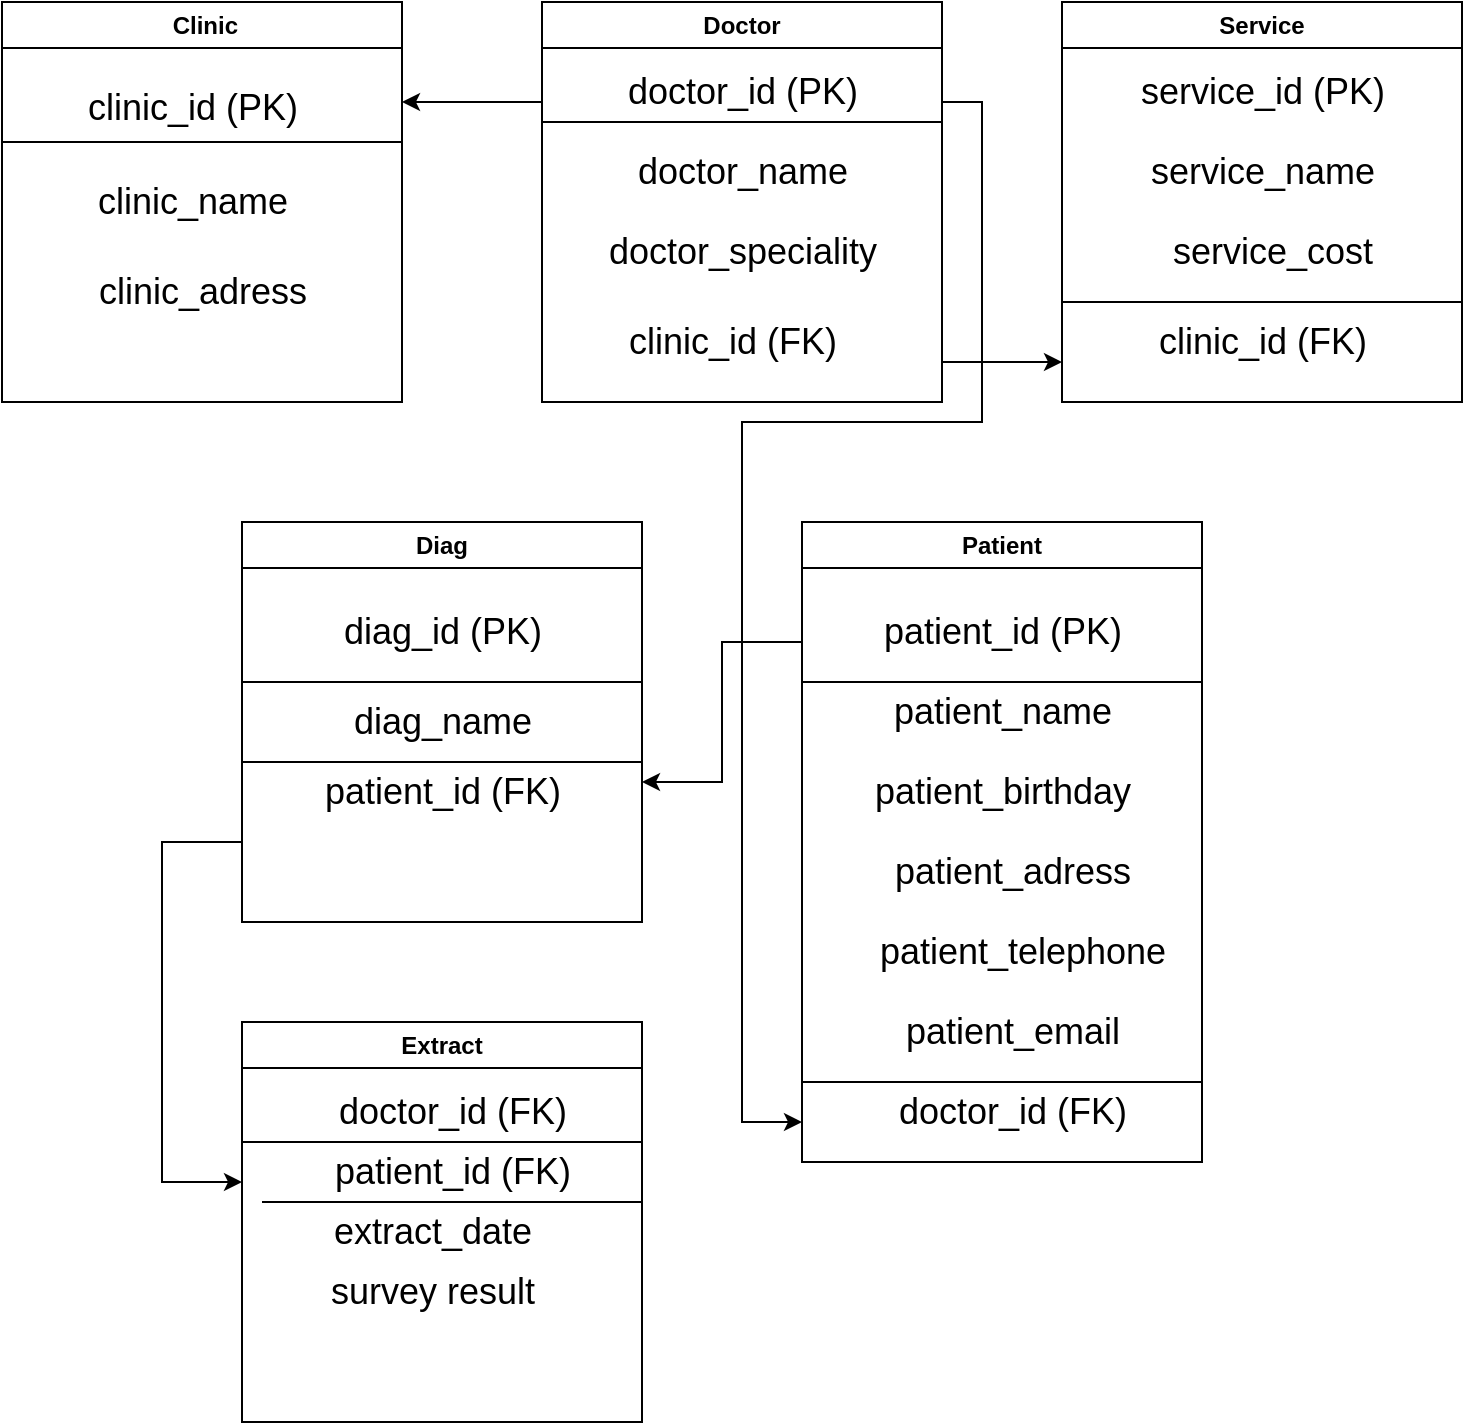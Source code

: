 <mxfile version="21.7.4" type="device">
  <diagram name="Страница — 1" id="A454X-WaJSM07bg0Bf_U">
    <mxGraphModel dx="930" dy="1477" grid="1" gridSize="10" guides="1" tooltips="1" connect="1" arrows="1" fold="1" page="1" pageScale="1" pageWidth="827" pageHeight="1169" math="0" shadow="0">
      <root>
        <mxCell id="0" />
        <mxCell id="1" parent="0" />
        <mxCell id="6aa5XyEvFgft2z7EMY22-1" value="&amp;nbsp;Clinic" style="swimlane;whiteSpace=wrap;html=1;" vertex="1" parent="1">
          <mxGeometry x="80" y="430" width="200" height="200" as="geometry" />
        </mxCell>
        <mxCell id="6aa5XyEvFgft2z7EMY22-4" value="&lt;font style=&quot;font-size: 18px;&quot;&gt;clinic_id (PK)&lt;/font&gt;" style="text;html=1;align=center;verticalAlign=middle;resizable=0;points=[];autosize=1;strokeColor=none;fillColor=none;" vertex="1" parent="6aa5XyEvFgft2z7EMY22-1">
          <mxGeometry x="30" y="38" width="130" height="30" as="geometry" />
        </mxCell>
        <mxCell id="6aa5XyEvFgft2z7EMY22-7" value="&lt;font style=&quot;font-size: 18px;&quot;&gt;clinic_name&lt;/font&gt;" style="text;html=1;align=center;verticalAlign=middle;resizable=0;points=[];autosize=1;strokeColor=none;fillColor=none;" vertex="1" parent="6aa5XyEvFgft2z7EMY22-1">
          <mxGeometry x="35" y="85" width="120" height="30" as="geometry" />
        </mxCell>
        <mxCell id="6aa5XyEvFgft2z7EMY22-8" value="&lt;font style=&quot;font-size: 18px;&quot;&gt;clinic_adress&lt;/font&gt;" style="text;html=1;align=center;verticalAlign=middle;resizable=0;points=[];autosize=1;strokeColor=none;fillColor=none;" vertex="1" parent="6aa5XyEvFgft2z7EMY22-1">
          <mxGeometry x="35" y="130" width="130" height="30" as="geometry" />
        </mxCell>
        <mxCell id="6aa5XyEvFgft2z7EMY22-2" value="Doctor" style="swimlane;whiteSpace=wrap;html=1;" vertex="1" parent="1">
          <mxGeometry x="350" y="430" width="200" height="200" as="geometry" />
        </mxCell>
        <mxCell id="6aa5XyEvFgft2z7EMY22-5" value="&lt;font style=&quot;font-size: 18px;&quot;&gt;clinic_id (FK)&lt;/font&gt;" style="text;html=1;align=center;verticalAlign=middle;resizable=0;points=[];autosize=1;strokeColor=none;fillColor=none;" vertex="1" parent="6aa5XyEvFgft2z7EMY22-2">
          <mxGeometry x="30" y="155" width="130" height="30" as="geometry" />
        </mxCell>
        <mxCell id="6aa5XyEvFgft2z7EMY22-9" value="&lt;font style=&quot;font-size: 18px;&quot;&gt;doctor_id (PK)&lt;/font&gt;" style="text;html=1;align=center;verticalAlign=middle;resizable=0;points=[];autosize=1;strokeColor=none;fillColor=none;" vertex="1" parent="6aa5XyEvFgft2z7EMY22-2">
          <mxGeometry x="30" y="30" width="140" height="30" as="geometry" />
        </mxCell>
        <mxCell id="6aa5XyEvFgft2z7EMY22-10" value="&lt;font style=&quot;font-size: 18px;&quot;&gt;doctor_name&lt;/font&gt;" style="text;html=1;align=center;verticalAlign=middle;resizable=0;points=[];autosize=1;strokeColor=none;fillColor=none;" vertex="1" parent="6aa5XyEvFgft2z7EMY22-2">
          <mxGeometry x="35" y="70" width="130" height="30" as="geometry" />
        </mxCell>
        <mxCell id="6aa5XyEvFgft2z7EMY22-11" value="&lt;font style=&quot;font-size: 18px;&quot;&gt;doctor_speciality&lt;/font&gt;" style="text;html=1;align=center;verticalAlign=middle;resizable=0;points=[];autosize=1;strokeColor=none;fillColor=none;" vertex="1" parent="6aa5XyEvFgft2z7EMY22-2">
          <mxGeometry x="20" y="110" width="160" height="30" as="geometry" />
        </mxCell>
        <mxCell id="6aa5XyEvFgft2z7EMY22-3" value="Service" style="swimlane;whiteSpace=wrap;html=1;" vertex="1" parent="1">
          <mxGeometry x="610" y="430" width="200" height="200" as="geometry" />
        </mxCell>
        <mxCell id="6aa5XyEvFgft2z7EMY22-6" value="&lt;font style=&quot;font-size: 18px;&quot;&gt;clinic_id (FK)&lt;/font&gt;" style="text;html=1;align=center;verticalAlign=middle;resizable=0;points=[];autosize=1;strokeColor=none;fillColor=none;" vertex="1" parent="6aa5XyEvFgft2z7EMY22-3">
          <mxGeometry x="35" y="155" width="130" height="30" as="geometry" />
        </mxCell>
        <mxCell id="6aa5XyEvFgft2z7EMY22-12" value="&lt;font style=&quot;font-size: 18px;&quot;&gt;service_id (PK)&lt;/font&gt;" style="text;html=1;align=center;verticalAlign=middle;resizable=0;points=[];autosize=1;strokeColor=none;fillColor=none;" vertex="1" parent="6aa5XyEvFgft2z7EMY22-3">
          <mxGeometry x="25" y="30" width="150" height="30" as="geometry" />
        </mxCell>
        <mxCell id="6aa5XyEvFgft2z7EMY22-13" value="&lt;font style=&quot;font-size: 18px;&quot;&gt;service_name&lt;/font&gt;" style="text;html=1;align=center;verticalAlign=middle;resizable=0;points=[];autosize=1;strokeColor=none;fillColor=none;" vertex="1" parent="6aa5XyEvFgft2z7EMY22-3">
          <mxGeometry x="30" y="70" width="140" height="30" as="geometry" />
        </mxCell>
        <mxCell id="6aa5XyEvFgft2z7EMY22-14" value="&lt;font style=&quot;font-size: 18px;&quot;&gt;service_cost&lt;/font&gt;" style="text;html=1;align=center;verticalAlign=middle;resizable=0;points=[];autosize=1;strokeColor=none;fillColor=none;" vertex="1" parent="6aa5XyEvFgft2z7EMY22-3">
          <mxGeometry x="40" y="110" width="130" height="30" as="geometry" />
        </mxCell>
        <mxCell id="6aa5XyEvFgft2z7EMY22-15" value="" style="endArrow=none;html=1;rounded=0;" edge="1" parent="1">
          <mxGeometry width="50" height="50" relative="1" as="geometry">
            <mxPoint x="80" y="500" as="sourcePoint" />
            <mxPoint x="280" y="500" as="targetPoint" />
          </mxGeometry>
        </mxCell>
        <mxCell id="6aa5XyEvFgft2z7EMY22-16" value="" style="endArrow=classic;html=1;rounded=0;exitX=0;exitY=0.25;exitDx=0;exitDy=0;entryX=1;entryY=0.25;entryDx=0;entryDy=0;" edge="1" parent="1" source="6aa5XyEvFgft2z7EMY22-2" target="6aa5XyEvFgft2z7EMY22-1">
          <mxGeometry width="50" height="50" relative="1" as="geometry">
            <mxPoint x="360" y="740" as="sourcePoint" />
            <mxPoint x="410" y="690" as="targetPoint" />
          </mxGeometry>
        </mxCell>
        <mxCell id="6aa5XyEvFgft2z7EMY22-17" value="" style="endArrow=none;html=1;rounded=0;exitX=0;exitY=0.75;exitDx=0;exitDy=0;entryX=1;entryY=0.75;entryDx=0;entryDy=0;" edge="1" parent="1" source="6aa5XyEvFgft2z7EMY22-3" target="6aa5XyEvFgft2z7EMY22-3">
          <mxGeometry width="50" height="50" relative="1" as="geometry">
            <mxPoint x="360" y="740" as="sourcePoint" />
            <mxPoint x="410" y="690" as="targetPoint" />
          </mxGeometry>
        </mxCell>
        <mxCell id="6aa5XyEvFgft2z7EMY22-18" value="" style="endArrow=classic;html=1;rounded=0;" edge="1" parent="1">
          <mxGeometry width="50" height="50" relative="1" as="geometry">
            <mxPoint x="550" y="610" as="sourcePoint" />
            <mxPoint x="610" y="610" as="targetPoint" />
          </mxGeometry>
        </mxCell>
        <mxCell id="6aa5XyEvFgft2z7EMY22-19" value="Diag" style="swimlane;whiteSpace=wrap;html=1;" vertex="1" parent="1">
          <mxGeometry x="200" y="690" width="200" height="200" as="geometry" />
        </mxCell>
        <mxCell id="6aa5XyEvFgft2z7EMY22-21" value="&lt;font style=&quot;font-size: 18px;&quot;&gt;diag_id (PK)&lt;/font&gt;" style="text;html=1;align=center;verticalAlign=middle;resizable=0;points=[];autosize=1;strokeColor=none;fillColor=none;" vertex="1" parent="6aa5XyEvFgft2z7EMY22-19">
          <mxGeometry x="35" y="40" width="130" height="30" as="geometry" />
        </mxCell>
        <mxCell id="6aa5XyEvFgft2z7EMY22-23" value="&lt;font style=&quot;font-size: 18px;&quot;&gt;diag_name&lt;/font&gt;" style="text;html=1;align=center;verticalAlign=middle;resizable=0;points=[];autosize=1;strokeColor=none;fillColor=none;" vertex="1" parent="6aa5XyEvFgft2z7EMY22-19">
          <mxGeometry x="40" y="85" width="120" height="30" as="geometry" />
        </mxCell>
        <mxCell id="6aa5XyEvFgft2z7EMY22-31" value="" style="endArrow=none;html=1;rounded=0;" edge="1" parent="6aa5XyEvFgft2z7EMY22-19">
          <mxGeometry width="50" height="50" relative="1" as="geometry">
            <mxPoint y="80" as="sourcePoint" />
            <mxPoint x="200" y="80" as="targetPoint" />
          </mxGeometry>
        </mxCell>
        <mxCell id="6aa5XyEvFgft2z7EMY22-33" value="&lt;font style=&quot;font-size: 18px;&quot;&gt;patient_id (FK)&lt;/font&gt;" style="text;html=1;align=center;verticalAlign=middle;resizable=0;points=[];autosize=1;strokeColor=none;fillColor=none;" vertex="1" parent="6aa5XyEvFgft2z7EMY22-19">
          <mxGeometry x="25" y="120" width="150" height="30" as="geometry" />
        </mxCell>
        <mxCell id="6aa5XyEvFgft2z7EMY22-24" value="Patient" style="swimlane;whiteSpace=wrap;html=1;" vertex="1" parent="1">
          <mxGeometry x="480" y="690" width="200" height="320" as="geometry" />
        </mxCell>
        <mxCell id="6aa5XyEvFgft2z7EMY22-25" value="&lt;font style=&quot;font-size: 18px;&quot;&gt;patient_id (PK)&lt;/font&gt;" style="text;html=1;align=center;verticalAlign=middle;resizable=0;points=[];autosize=1;strokeColor=none;fillColor=none;" vertex="1" parent="6aa5XyEvFgft2z7EMY22-24">
          <mxGeometry x="25" y="40" width="150" height="30" as="geometry" />
        </mxCell>
        <mxCell id="6aa5XyEvFgft2z7EMY22-26" value="&lt;font style=&quot;font-size: 18px;&quot;&gt;patient_name&lt;/font&gt;" style="text;html=1;align=center;verticalAlign=middle;resizable=0;points=[];autosize=1;strokeColor=none;fillColor=none;" vertex="1" parent="6aa5XyEvFgft2z7EMY22-24">
          <mxGeometry x="30" y="80" width="140" height="30" as="geometry" />
        </mxCell>
        <mxCell id="6aa5XyEvFgft2z7EMY22-27" value="&lt;font style=&quot;font-size: 18px;&quot;&gt;patient_birthday&lt;/font&gt;" style="text;html=1;align=center;verticalAlign=middle;resizable=0;points=[];autosize=1;strokeColor=none;fillColor=none;" vertex="1" parent="6aa5XyEvFgft2z7EMY22-24">
          <mxGeometry x="20" y="120" width="160" height="30" as="geometry" />
        </mxCell>
        <mxCell id="6aa5XyEvFgft2z7EMY22-28" value="&lt;font style=&quot;font-size: 18px;&quot;&gt;patient_adress&lt;/font&gt;" style="text;html=1;align=center;verticalAlign=middle;resizable=0;points=[];autosize=1;strokeColor=none;fillColor=none;" vertex="1" parent="6aa5XyEvFgft2z7EMY22-24">
          <mxGeometry x="30" y="160" width="150" height="30" as="geometry" />
        </mxCell>
        <mxCell id="6aa5XyEvFgft2z7EMY22-29" value="&lt;font style=&quot;font-size: 18px;&quot;&gt;patient_telephone&lt;/font&gt;" style="text;html=1;align=center;verticalAlign=middle;resizable=0;points=[];autosize=1;strokeColor=none;fillColor=none;" vertex="1" parent="6aa5XyEvFgft2z7EMY22-24">
          <mxGeometry x="25" y="200" width="170" height="30" as="geometry" />
        </mxCell>
        <mxCell id="6aa5XyEvFgft2z7EMY22-30" value="&lt;font style=&quot;font-size: 18px;&quot;&gt;patient_email&lt;/font&gt;" style="text;html=1;align=center;verticalAlign=middle;resizable=0;points=[];autosize=1;strokeColor=none;fillColor=none;" vertex="1" parent="6aa5XyEvFgft2z7EMY22-24">
          <mxGeometry x="40" y="240" width="130" height="30" as="geometry" />
        </mxCell>
        <mxCell id="6aa5XyEvFgft2z7EMY22-32" value="" style="endArrow=none;html=1;rounded=0;" edge="1" parent="6aa5XyEvFgft2z7EMY22-24">
          <mxGeometry width="50" height="50" relative="1" as="geometry">
            <mxPoint y="80" as="sourcePoint" />
            <mxPoint x="200" y="80" as="targetPoint" />
          </mxGeometry>
        </mxCell>
        <mxCell id="6aa5XyEvFgft2z7EMY22-34" value="&lt;font style=&quot;font-size: 18px;&quot;&gt;doctor_id (FK)&lt;/font&gt;" style="text;html=1;align=center;verticalAlign=middle;resizable=0;points=[];autosize=1;strokeColor=none;fillColor=none;" vertex="1" parent="6aa5XyEvFgft2z7EMY22-24">
          <mxGeometry x="35" y="280" width="140" height="30" as="geometry" />
        </mxCell>
        <mxCell id="6aa5XyEvFgft2z7EMY22-35" value="" style="endArrow=classic;html=1;rounded=0;exitX=1;exitY=0.25;exitDx=0;exitDy=0;" edge="1" parent="1" source="6aa5XyEvFgft2z7EMY22-2">
          <mxGeometry width="50" height="50" relative="1" as="geometry">
            <mxPoint x="500" y="660" as="sourcePoint" />
            <mxPoint x="480" y="990" as="targetPoint" />
            <Array as="points">
              <mxPoint x="570" y="480" />
              <mxPoint x="570" y="640" />
              <mxPoint x="450" y="640" />
              <mxPoint x="450" y="990" />
            </Array>
          </mxGeometry>
        </mxCell>
        <mxCell id="6aa5XyEvFgft2z7EMY22-36" value="" style="endArrow=none;html=1;rounded=0;" edge="1" parent="1">
          <mxGeometry width="50" height="50" relative="1" as="geometry">
            <mxPoint x="480" y="970" as="sourcePoint" />
            <mxPoint x="680" y="970" as="targetPoint" />
          </mxGeometry>
        </mxCell>
        <mxCell id="6aa5XyEvFgft2z7EMY22-37" value="" style="endArrow=none;html=1;rounded=0;" edge="1" parent="1">
          <mxGeometry width="50" height="50" relative="1" as="geometry">
            <mxPoint x="350" y="490" as="sourcePoint" />
            <mxPoint x="550" y="490" as="targetPoint" />
          </mxGeometry>
        </mxCell>
        <mxCell id="6aa5XyEvFgft2z7EMY22-38" value="" style="endArrow=classic;html=1;rounded=0;" edge="1" parent="1">
          <mxGeometry width="50" height="50" relative="1" as="geometry">
            <mxPoint x="480" y="750" as="sourcePoint" />
            <mxPoint x="400" y="820" as="targetPoint" />
            <Array as="points">
              <mxPoint x="440" y="750" />
              <mxPoint x="440" y="820" />
            </Array>
          </mxGeometry>
        </mxCell>
        <mxCell id="6aa5XyEvFgft2z7EMY22-39" value="" style="endArrow=none;html=1;rounded=0;" edge="1" parent="1">
          <mxGeometry width="50" height="50" relative="1" as="geometry">
            <mxPoint x="200" y="810" as="sourcePoint" />
            <mxPoint x="400" y="810" as="targetPoint" />
          </mxGeometry>
        </mxCell>
        <mxCell id="6aa5XyEvFgft2z7EMY22-40" value="Extract" style="swimlane;whiteSpace=wrap;html=1;" vertex="1" parent="1">
          <mxGeometry x="200" y="940" width="200" height="200" as="geometry" />
        </mxCell>
        <mxCell id="6aa5XyEvFgft2z7EMY22-41" value="&lt;font style=&quot;font-size: 18px;&quot;&gt;doctor_id (FK)&lt;/font&gt;" style="text;html=1;align=center;verticalAlign=middle;resizable=0;points=[];autosize=1;strokeColor=none;fillColor=none;" vertex="1" parent="6aa5XyEvFgft2z7EMY22-40">
          <mxGeometry x="35" y="30" width="140" height="30" as="geometry" />
        </mxCell>
        <mxCell id="6aa5XyEvFgft2z7EMY22-42" value="&lt;font style=&quot;font-size: 18px;&quot;&gt;patient_id (FK)&lt;/font&gt;" style="text;html=1;align=center;verticalAlign=middle;resizable=0;points=[];autosize=1;strokeColor=none;fillColor=none;" vertex="1" parent="6aa5XyEvFgft2z7EMY22-40">
          <mxGeometry x="30" y="60" width="150" height="30" as="geometry" />
        </mxCell>
        <mxCell id="6aa5XyEvFgft2z7EMY22-22" value="&lt;font style=&quot;font-size: 18px;&quot;&gt;extract_date&lt;/font&gt;" style="text;html=1;align=center;verticalAlign=middle;resizable=0;points=[];autosize=1;strokeColor=none;fillColor=none;" vertex="1" parent="6aa5XyEvFgft2z7EMY22-40">
          <mxGeometry x="30" y="90" width="130" height="30" as="geometry" />
        </mxCell>
        <mxCell id="6aa5XyEvFgft2z7EMY22-47" value="&lt;font style=&quot;font-size: 18px;&quot;&gt;survey result&lt;/font&gt;" style="text;html=1;align=center;verticalAlign=middle;resizable=0;points=[];autosize=1;strokeColor=none;fillColor=none;" vertex="1" parent="6aa5XyEvFgft2z7EMY22-40">
          <mxGeometry x="30" y="120" width="130" height="30" as="geometry" />
        </mxCell>
        <mxCell id="6aa5XyEvFgft2z7EMY22-48" value="" style="endArrow=classic;html=1;rounded=0;" edge="1" parent="1">
          <mxGeometry width="50" height="50" relative="1" as="geometry">
            <mxPoint x="200" y="850" as="sourcePoint" />
            <mxPoint x="200" y="1020" as="targetPoint" />
            <Array as="points">
              <mxPoint x="160" y="850" />
              <mxPoint x="160" y="1020" />
            </Array>
          </mxGeometry>
        </mxCell>
        <mxCell id="6aa5XyEvFgft2z7EMY22-49" value="" style="endArrow=none;html=1;rounded=0;" edge="1" parent="1">
          <mxGeometry width="50" height="50" relative="1" as="geometry">
            <mxPoint x="200" y="1000" as="sourcePoint" />
            <mxPoint x="400" y="1000" as="targetPoint" />
          </mxGeometry>
        </mxCell>
        <mxCell id="6aa5XyEvFgft2z7EMY22-50" value="" style="endArrow=none;html=1;rounded=0;" edge="1" parent="1">
          <mxGeometry width="50" height="50" relative="1" as="geometry">
            <mxPoint x="210" y="1030" as="sourcePoint" />
            <mxPoint x="400" y="1030" as="targetPoint" />
          </mxGeometry>
        </mxCell>
      </root>
    </mxGraphModel>
  </diagram>
</mxfile>
